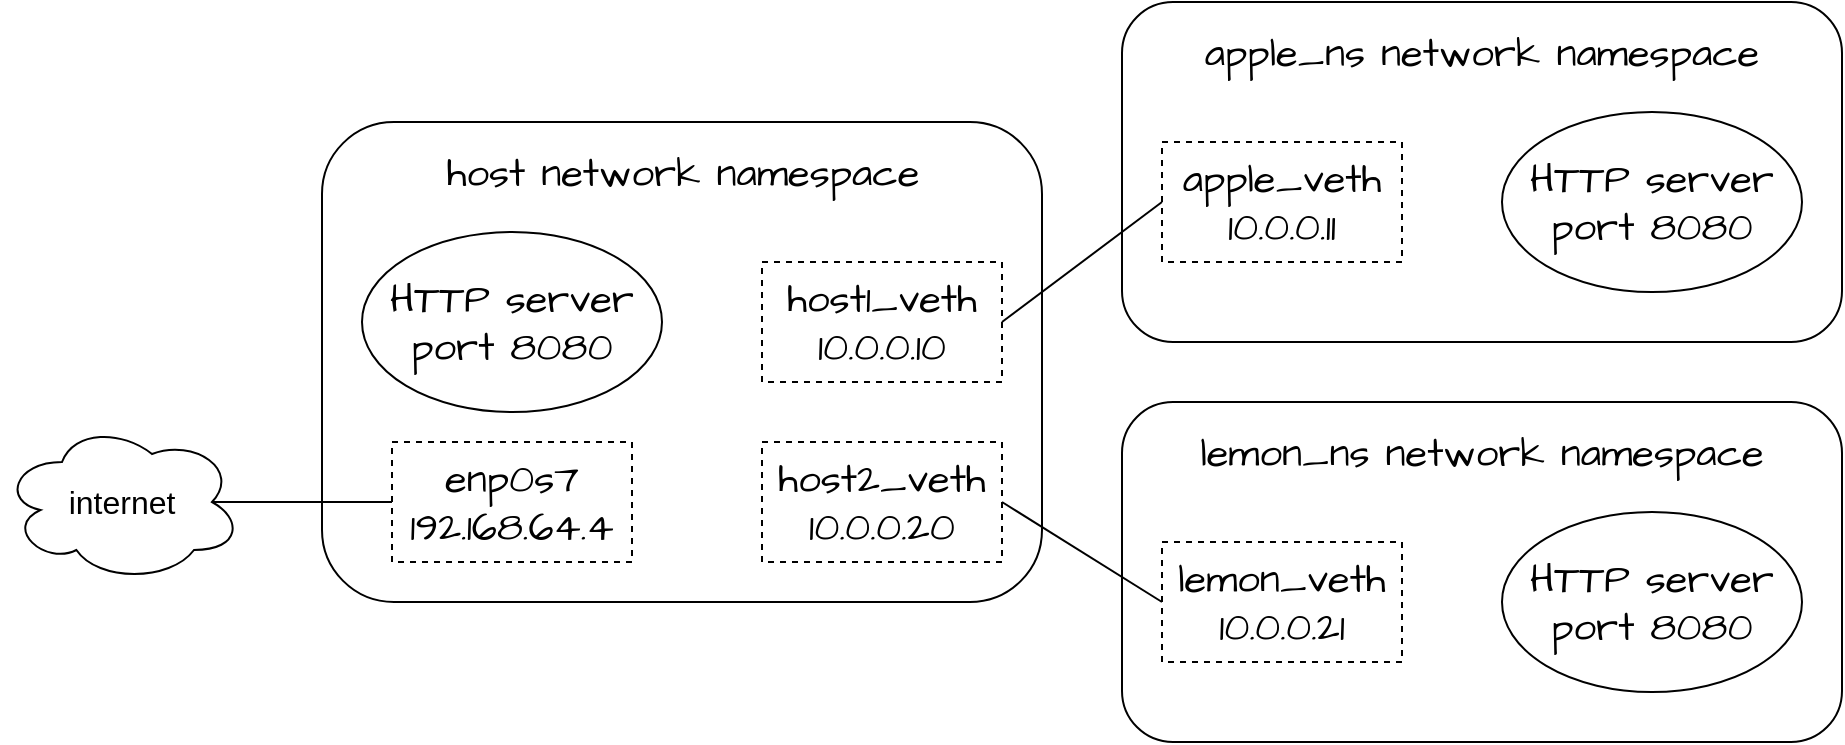 <mxfile version="20.8.16" type="device"><diagram name="Page-1" id="Ox_CTvHCcLeBdn7Wp5MR"><mxGraphModel dx="1193" dy="768" grid="1" gridSize="10" guides="1" tooltips="1" connect="1" arrows="1" fold="1" page="1" pageScale="1" pageWidth="850" pageHeight="1100" math="0" shadow="0"><root><mxCell id="0"/><mxCell id="1" parent="0"/><mxCell id="szz5eIqq1VhuKYoV2oha-1" value="" style="rounded=1;whiteSpace=wrap;html=1;" parent="1" vertex="1"><mxGeometry x="240" y="200" width="360" height="240" as="geometry"/></mxCell><mxCell id="szz5eIqq1VhuKYoV2oha-2" value="host network namespace" style="text;html=1;strokeColor=none;fillColor=none;align=center;verticalAlign=middle;whiteSpace=wrap;rounded=0;fontSize=20;fontFamily=Architects Daughter;" parent="1" vertex="1"><mxGeometry x="282.5" y="210" width="275" height="30" as="geometry"/></mxCell><mxCell id="szz5eIqq1VhuKYoV2oha-3" value="HTTP server port 8080" style="ellipse;whiteSpace=wrap;html=1;hachureGap=4;fontFamily=Architects Daughter;fontSource=https%3A%2F%2Ffonts.googleapis.com%2Fcss%3Ffamily%3DArchitects%2BDaughter;fontSize=20;" parent="1" vertex="1"><mxGeometry x="260" y="255" width="150" height="90" as="geometry"/></mxCell><mxCell id="szz5eIqq1VhuKYoV2oha-4" value="" style="rounded=1;whiteSpace=wrap;html=1;" parent="1" vertex="1"><mxGeometry x="640" y="140" width="360" height="170" as="geometry"/></mxCell><mxCell id="szz5eIqq1VhuKYoV2oha-5" value="apple_ns network namespace" style="text;html=1;strokeColor=none;fillColor=none;align=center;verticalAlign=middle;whiteSpace=wrap;rounded=0;fontSize=20;fontFamily=Architects Daughter;" parent="1" vertex="1"><mxGeometry x="656.25" y="150" width="327.5" height="30" as="geometry"/></mxCell><mxCell id="szz5eIqq1VhuKYoV2oha-6" value="&lt;div&gt;host1_veth&lt;/div&gt;&lt;div&gt;10.0.0.10&lt;br&gt;&lt;/div&gt;" style="rounded=0;whiteSpace=wrap;html=1;hachureGap=4;fontFamily=Architects Daughter;fontSource=https%3A%2F%2Ffonts.googleapis.com%2Fcss%3Ffamily%3DArchitects%2BDaughter;fontSize=20;dashed=1;strokeColor=default;" parent="1" vertex="1"><mxGeometry x="460" y="270" width="120" height="60" as="geometry"/></mxCell><mxCell id="szz5eIqq1VhuKYoV2oha-7" value="&lt;div&gt;apple_veth&lt;/div&gt;&lt;div&gt;10.0.0.11&lt;br&gt;&lt;/div&gt;" style="rounded=0;whiteSpace=wrap;html=1;hachureGap=4;fontFamily=Architects Daughter;fontSource=https%3A%2F%2Ffonts.googleapis.com%2Fcss%3Ffamily%3DArchitects%2BDaughter;fontSize=20;dashed=1;strokeColor=default;" parent="1" vertex="1"><mxGeometry x="660" y="210" width="120" height="60" as="geometry"/></mxCell><mxCell id="szz5eIqq1VhuKYoV2oha-8" value="" style="endArrow=none;html=1;rounded=0;hachureGap=4;fontFamily=Architects Daughter;fontSource=https%3A%2F%2Ffonts.googleapis.com%2Fcss%3Ffamily%3DArchitects%2BDaughter;fontSize=16;exitX=1;exitY=0.5;exitDx=0;exitDy=0;entryX=0;entryY=0.5;entryDx=0;entryDy=0;" parent="1" source="szz5eIqq1VhuKYoV2oha-6" target="szz5eIqq1VhuKYoV2oha-7" edge="1"><mxGeometry width="50" height="50" relative="1" as="geometry"><mxPoint x="620" y="380" as="sourcePoint"/><mxPoint x="670" y="330" as="targetPoint"/></mxGeometry></mxCell><mxCell id="szz5eIqq1VhuKYoV2oha-9" value="HTTP server port 8080" style="ellipse;whiteSpace=wrap;html=1;hachureGap=4;fontFamily=Architects Daughter;fontSource=https%3A%2F%2Ffonts.googleapis.com%2Fcss%3Ffamily%3DArchitects%2BDaughter;fontSize=20;" parent="1" vertex="1"><mxGeometry x="830" y="195" width="150" height="90" as="geometry"/></mxCell><mxCell id="szz5eIqq1VhuKYoV2oha-10" value="&lt;div&gt;enp0s7&lt;/div&gt;&lt;div&gt;192.168.64.4&lt;br&gt;&lt;/div&gt;" style="rounded=0;whiteSpace=wrap;html=1;hachureGap=4;fontFamily=Architects Daughter;fontSource=https%3A%2F%2Ffonts.googleapis.com%2Fcss%3Ffamily%3DArchitects%2BDaughter;fontSize=20;dashed=1;strokeColor=default;" parent="1" vertex="1"><mxGeometry x="275" y="360" width="120" height="60" as="geometry"/></mxCell><mxCell id="szz5eIqq1VhuKYoV2oha-11" value="&lt;font style=&quot;font-size: 16px;&quot;&gt;internet&lt;/font&gt;" style="ellipse;shape=cloud;whiteSpace=wrap;html=1;" parent="1" vertex="1"><mxGeometry x="80" y="350" width="120" height="80" as="geometry"/></mxCell><mxCell id="szz5eIqq1VhuKYoV2oha-12" value="" style="endArrow=none;html=1;rounded=0;exitX=0.875;exitY=0.5;exitDx=0;exitDy=0;exitPerimeter=0;entryX=0;entryY=0.5;entryDx=0;entryDy=0;" parent="1" source="szz5eIqq1VhuKYoV2oha-11" target="szz5eIqq1VhuKYoV2oha-10" edge="1"><mxGeometry width="50" height="50" relative="1" as="geometry"><mxPoint x="380" y="430" as="sourcePoint"/><mxPoint x="240" y="470" as="targetPoint"/></mxGeometry></mxCell><mxCell id="ebV6d4qh8iDSexouKTad-6" value="" style="rounded=1;whiteSpace=wrap;html=1;" vertex="1" parent="1"><mxGeometry x="640" y="340" width="360" height="170" as="geometry"/></mxCell><mxCell id="ebV6d4qh8iDSexouKTad-7" value="lemon_ns network namespace" style="text;html=1;strokeColor=none;fillColor=none;align=center;verticalAlign=middle;whiteSpace=wrap;rounded=0;fontSize=20;fontFamily=Architects Daughter;" vertex="1" parent="1"><mxGeometry x="656.25" y="350" width="327.5" height="30" as="geometry"/></mxCell><mxCell id="ebV6d4qh8iDSexouKTad-8" value="&lt;div&gt;lemon_veth&lt;/div&gt;&lt;div&gt;10.0.0.21&lt;br&gt;&lt;/div&gt;" style="rounded=0;whiteSpace=wrap;html=1;hachureGap=4;fontFamily=Architects Daughter;fontSource=https%3A%2F%2Ffonts.googleapis.com%2Fcss%3Ffamily%3DArchitects%2BDaughter;fontSize=20;dashed=1;strokeColor=default;" vertex="1" parent="1"><mxGeometry x="660" y="410" width="120" height="60" as="geometry"/></mxCell><mxCell id="ebV6d4qh8iDSexouKTad-9" value="HTTP server port 8080" style="ellipse;whiteSpace=wrap;html=1;hachureGap=4;fontFamily=Architects Daughter;fontSource=https%3A%2F%2Ffonts.googleapis.com%2Fcss%3Ffamily%3DArchitects%2BDaughter;fontSize=20;" vertex="1" parent="1"><mxGeometry x="830" y="395" width="150" height="90" as="geometry"/></mxCell><mxCell id="ebV6d4qh8iDSexouKTad-10" value="&lt;div&gt;host2_veth&lt;/div&gt;&lt;div&gt;10.0.0.20&lt;br&gt;&lt;/div&gt;" style="rounded=0;whiteSpace=wrap;html=1;hachureGap=4;fontFamily=Architects Daughter;fontSource=https%3A%2F%2Ffonts.googleapis.com%2Fcss%3Ffamily%3DArchitects%2BDaughter;fontSize=20;dashed=1;strokeColor=default;" vertex="1" parent="1"><mxGeometry x="460" y="360" width="120" height="60" as="geometry"/></mxCell><mxCell id="ebV6d4qh8iDSexouKTad-11" value="" style="endArrow=none;html=1;rounded=0;entryX=0;entryY=0.5;entryDx=0;entryDy=0;exitX=1;exitY=0.5;exitDx=0;exitDy=0;" edge="1" parent="1" source="ebV6d4qh8iDSexouKTad-10" target="ebV6d4qh8iDSexouKTad-8"><mxGeometry width="50" height="50" relative="1" as="geometry"><mxPoint x="570" y="360" as="sourcePoint"/><mxPoint x="620" y="310" as="targetPoint"/></mxGeometry></mxCell></root></mxGraphModel></diagram></mxfile>